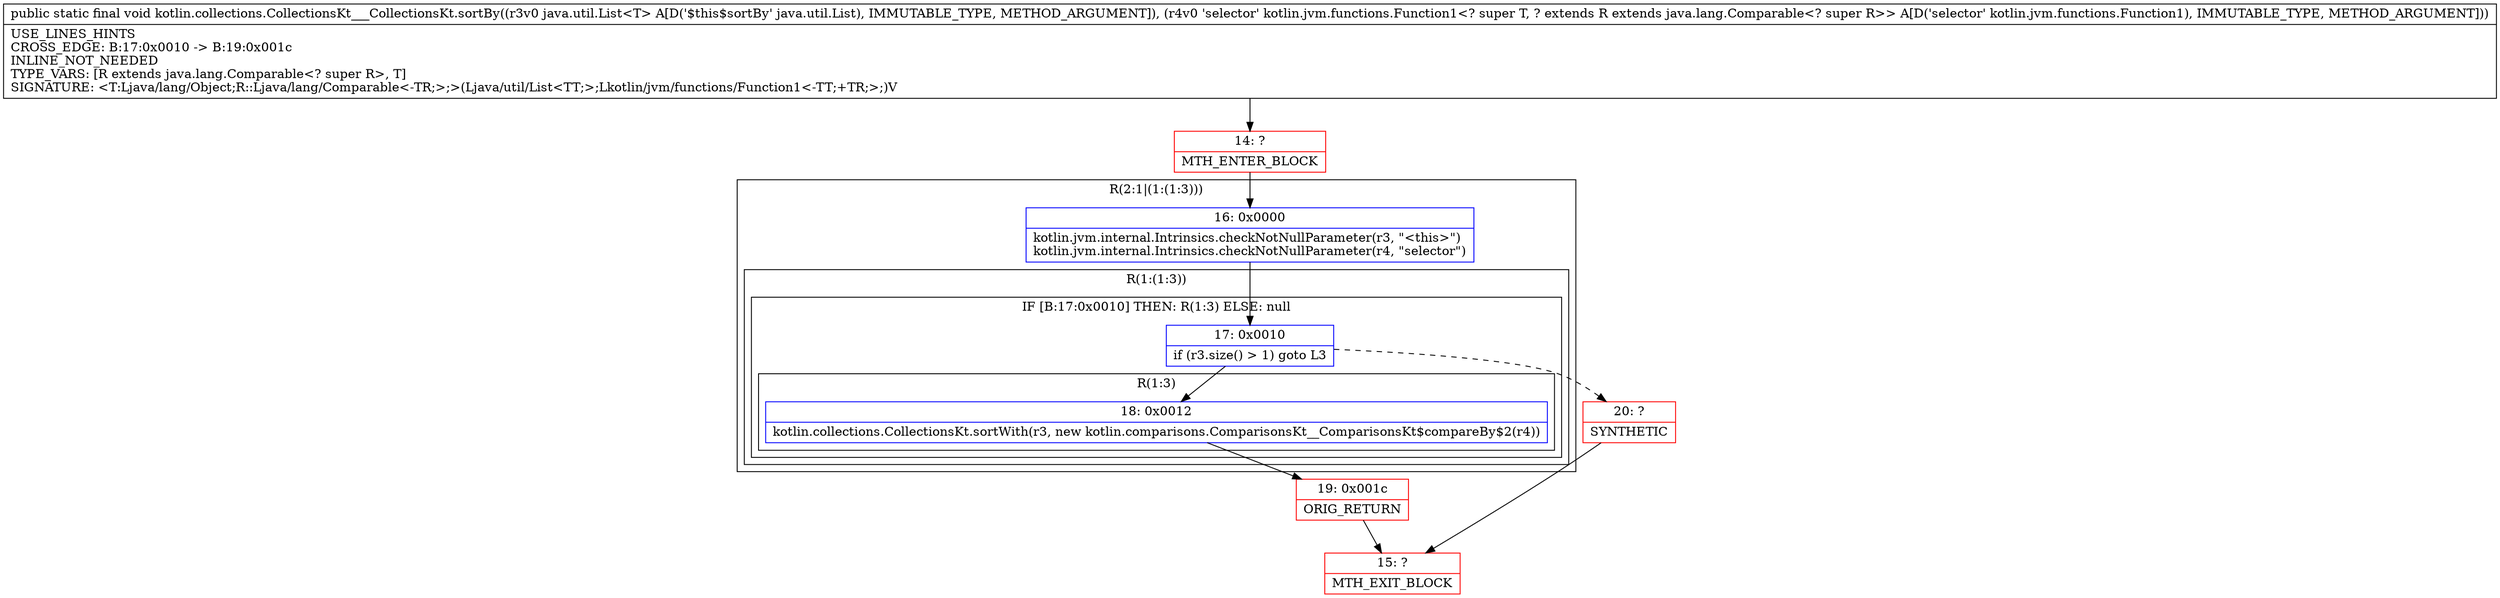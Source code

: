 digraph "CFG forkotlin.collections.CollectionsKt___CollectionsKt.sortBy(Ljava\/util\/List;Lkotlin\/jvm\/functions\/Function1;)V" {
subgraph cluster_Region_1815318532 {
label = "R(2:1|(1:(1:3)))";
node [shape=record,color=blue];
Node_16 [shape=record,label="{16\:\ 0x0000|kotlin.jvm.internal.Intrinsics.checkNotNullParameter(r3, \"\<this\>\")\lkotlin.jvm.internal.Intrinsics.checkNotNullParameter(r4, \"selector\")\l}"];
subgraph cluster_Region_1208327229 {
label = "R(1:(1:3))";
node [shape=record,color=blue];
subgraph cluster_IfRegion_2060380728 {
label = "IF [B:17:0x0010] THEN: R(1:3) ELSE: null";
node [shape=record,color=blue];
Node_17 [shape=record,label="{17\:\ 0x0010|if (r3.size() \> 1) goto L3\l}"];
subgraph cluster_Region_551278264 {
label = "R(1:3)";
node [shape=record,color=blue];
Node_18 [shape=record,label="{18\:\ 0x0012|kotlin.collections.CollectionsKt.sortWith(r3, new kotlin.comparisons.ComparisonsKt__ComparisonsKt$compareBy$2(r4))\l}"];
}
}
}
}
Node_14 [shape=record,color=red,label="{14\:\ ?|MTH_ENTER_BLOCK\l}"];
Node_19 [shape=record,color=red,label="{19\:\ 0x001c|ORIG_RETURN\l}"];
Node_15 [shape=record,color=red,label="{15\:\ ?|MTH_EXIT_BLOCK\l}"];
Node_20 [shape=record,color=red,label="{20\:\ ?|SYNTHETIC\l}"];
MethodNode[shape=record,label="{public static final void kotlin.collections.CollectionsKt___CollectionsKt.sortBy((r3v0 java.util.List\<T\> A[D('$this$sortBy' java.util.List), IMMUTABLE_TYPE, METHOD_ARGUMENT]), (r4v0 'selector' kotlin.jvm.functions.Function1\<? super T, ? extends R extends java.lang.Comparable\<? super R\>\> A[D('selector' kotlin.jvm.functions.Function1), IMMUTABLE_TYPE, METHOD_ARGUMENT]))  | USE_LINES_HINTS\lCROSS_EDGE: B:17:0x0010 \-\> B:19:0x001c\lINLINE_NOT_NEEDED\lTYPE_VARS: [R extends java.lang.Comparable\<? super R\>, T]\lSIGNATURE: \<T:Ljava\/lang\/Object;R::Ljava\/lang\/Comparable\<\-TR;\>;\>(Ljava\/util\/List\<TT;\>;Lkotlin\/jvm\/functions\/Function1\<\-TT;+TR;\>;)V\l}"];
MethodNode -> Node_14;Node_16 -> Node_17;
Node_17 -> Node_18;
Node_17 -> Node_20[style=dashed];
Node_18 -> Node_19;
Node_14 -> Node_16;
Node_19 -> Node_15;
Node_20 -> Node_15;
}

